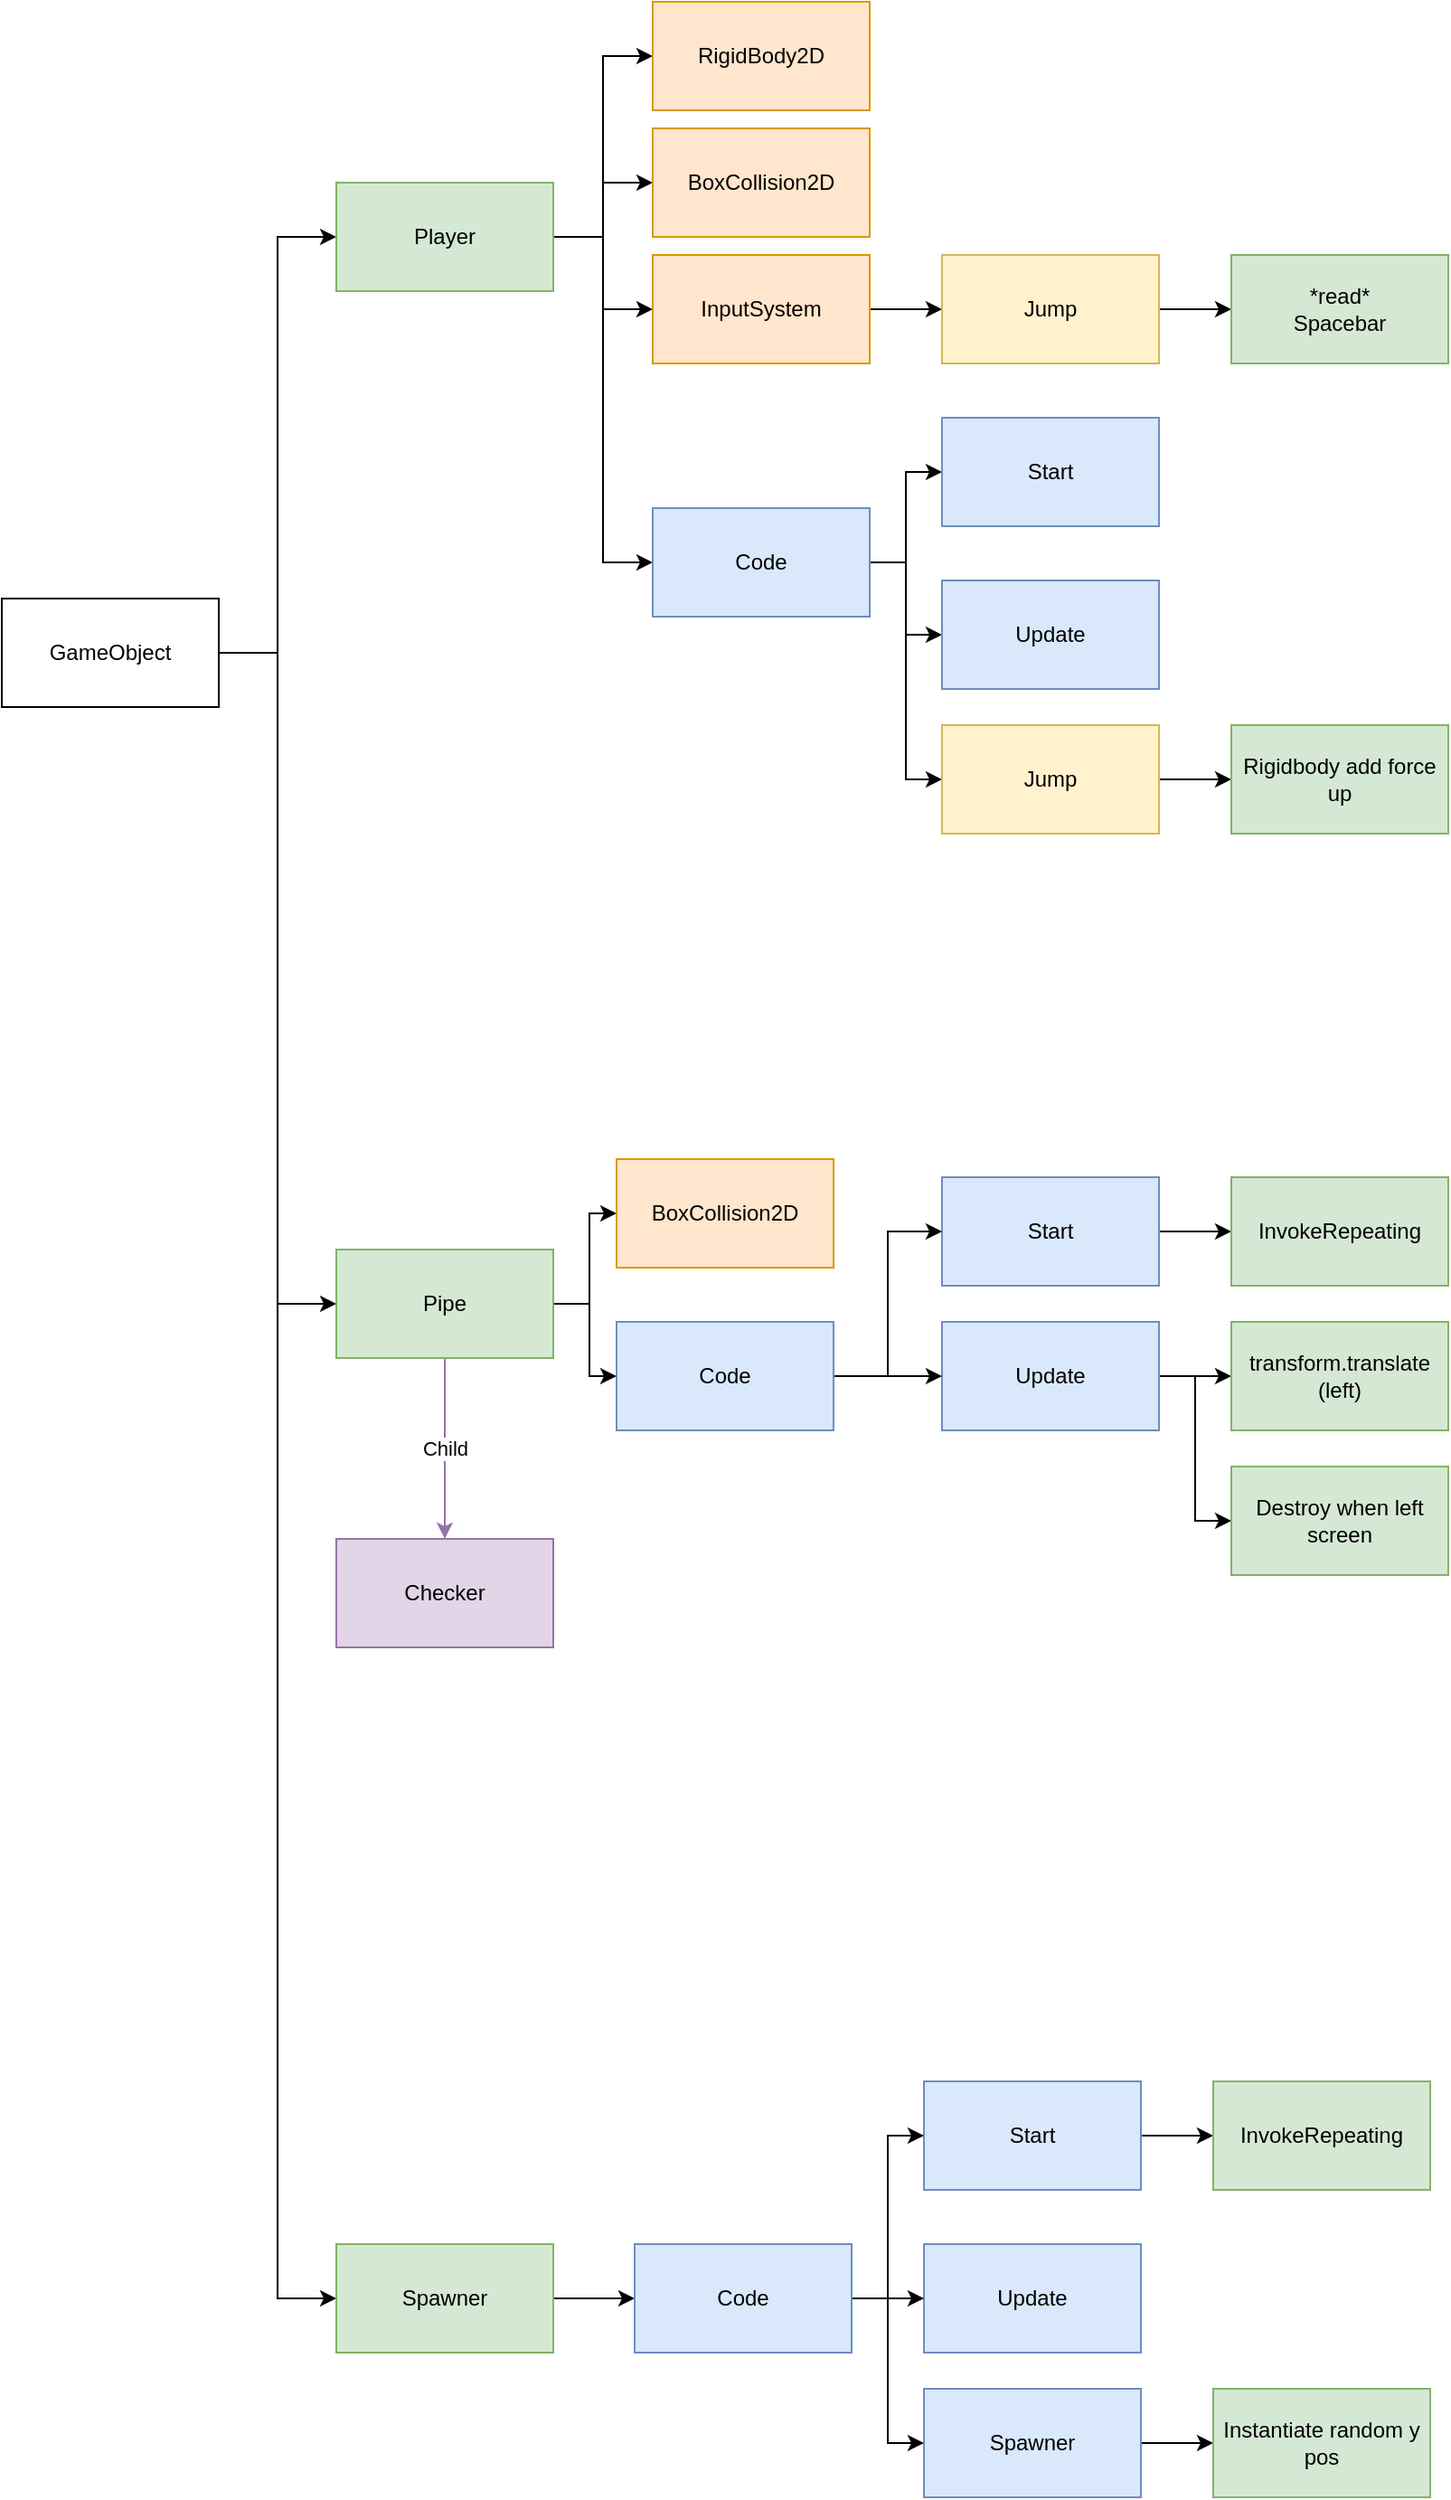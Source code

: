 <mxfile version="20.0.4" type="github">
  <diagram id="E8ij6bNULRkzV7nuNc92" name="Page-1">
    <mxGraphModel dx="1892" dy="1102" grid="1" gridSize="10" guides="1" tooltips="1" connect="1" arrows="1" fold="1" page="1" pageScale="1" pageWidth="850" pageHeight="1100" math="0" shadow="0">
      <root>
        <mxCell id="0" />
        <mxCell id="1" parent="0" />
        <mxCell id="ef2hi01INSJFAYTvMsVB-1" style="edgeStyle=orthogonalEdgeStyle;rounded=0;orthogonalLoop=1;jettySize=auto;html=1;exitX=1;exitY=0.5;exitDx=0;exitDy=0;entryX=0;entryY=0.5;entryDx=0;entryDy=0;" edge="1" parent="1" source="ef2hi01INSJFAYTvMsVB-4" target="ef2hi01INSJFAYTvMsVB-9">
          <mxGeometry relative="1" as="geometry" />
        </mxCell>
        <mxCell id="ef2hi01INSJFAYTvMsVB-2" style="edgeStyle=orthogonalEdgeStyle;rounded=0;orthogonalLoop=1;jettySize=auto;html=1;exitX=1;exitY=0.5;exitDx=0;exitDy=0;entryX=0;entryY=0.5;entryDx=0;entryDy=0;" edge="1" parent="1" source="ef2hi01INSJFAYTvMsVB-4" target="ef2hi01INSJFAYTvMsVB-13">
          <mxGeometry relative="1" as="geometry" />
        </mxCell>
        <mxCell id="ef2hi01INSJFAYTvMsVB-3" style="edgeStyle=orthogonalEdgeStyle;rounded=0;orthogonalLoop=1;jettySize=auto;html=1;exitX=1;exitY=0.5;exitDx=0;exitDy=0;entryX=0;entryY=0.5;entryDx=0;entryDy=0;" edge="1" parent="1" source="ef2hi01INSJFAYTvMsVB-4" target="ef2hi01INSJFAYTvMsVB-43">
          <mxGeometry relative="1" as="geometry" />
        </mxCell>
        <mxCell id="ef2hi01INSJFAYTvMsVB-4" value="GameObject" style="rounded=0;whiteSpace=wrap;html=1;" vertex="1" parent="1">
          <mxGeometry x="120" y="370" width="120" height="60" as="geometry" />
        </mxCell>
        <mxCell id="ef2hi01INSJFAYTvMsVB-5" style="edgeStyle=orthogonalEdgeStyle;rounded=0;orthogonalLoop=1;jettySize=auto;html=1;exitX=1;exitY=0.5;exitDx=0;exitDy=0;entryX=0;entryY=0.5;entryDx=0;entryDy=0;" edge="1" parent="1" source="ef2hi01INSJFAYTvMsVB-9" target="ef2hi01INSJFAYTvMsVB-14">
          <mxGeometry relative="1" as="geometry" />
        </mxCell>
        <mxCell id="ef2hi01INSJFAYTvMsVB-6" style="edgeStyle=orthogonalEdgeStyle;rounded=0;orthogonalLoop=1;jettySize=auto;html=1;exitX=1;exitY=0.5;exitDx=0;exitDy=0;entryX=0;entryY=0.5;entryDx=0;entryDy=0;" edge="1" parent="1" source="ef2hi01INSJFAYTvMsVB-9" target="ef2hi01INSJFAYTvMsVB-15">
          <mxGeometry relative="1" as="geometry" />
        </mxCell>
        <mxCell id="ef2hi01INSJFAYTvMsVB-7" style="edgeStyle=orthogonalEdgeStyle;rounded=0;orthogonalLoop=1;jettySize=auto;html=1;exitX=1;exitY=0.5;exitDx=0;exitDy=0;entryX=0;entryY=0.5;entryDx=0;entryDy=0;" edge="1" parent="1" source="ef2hi01INSJFAYTvMsVB-9" target="ef2hi01INSJFAYTvMsVB-17">
          <mxGeometry relative="1" as="geometry" />
        </mxCell>
        <mxCell id="ef2hi01INSJFAYTvMsVB-8" style="edgeStyle=orthogonalEdgeStyle;rounded=0;orthogonalLoop=1;jettySize=auto;html=1;exitX=1;exitY=0.5;exitDx=0;exitDy=0;entryX=0;entryY=0.5;entryDx=0;entryDy=0;" edge="1" parent="1" source="ef2hi01INSJFAYTvMsVB-9" target="ef2hi01INSJFAYTvMsVB-21">
          <mxGeometry relative="1" as="geometry" />
        </mxCell>
        <mxCell id="ef2hi01INSJFAYTvMsVB-9" value="Player" style="rounded=0;whiteSpace=wrap;html=1;fillColor=#d5e8d4;strokeColor=#82b366;" vertex="1" parent="1">
          <mxGeometry x="305" y="140" width="120" height="60" as="geometry" />
        </mxCell>
        <mxCell id="ef2hi01INSJFAYTvMsVB-10" style="edgeStyle=orthogonalEdgeStyle;rounded=0;orthogonalLoop=1;jettySize=auto;html=1;exitX=1;exitY=0.5;exitDx=0;exitDy=0;entryX=0;entryY=0.5;entryDx=0;entryDy=0;" edge="1" parent="1" source="ef2hi01INSJFAYTvMsVB-13" target="ef2hi01INSJFAYTvMsVB-32">
          <mxGeometry relative="1" as="geometry" />
        </mxCell>
        <mxCell id="ef2hi01INSJFAYTvMsVB-11" style="edgeStyle=orthogonalEdgeStyle;rounded=0;orthogonalLoop=1;jettySize=auto;html=1;exitX=1;exitY=0.5;exitDx=0;exitDy=0;entryX=0;entryY=0.5;entryDx=0;entryDy=0;" edge="1" parent="1" source="ef2hi01INSJFAYTvMsVB-13" target="ef2hi01INSJFAYTvMsVB-35">
          <mxGeometry relative="1" as="geometry" />
        </mxCell>
        <mxCell id="ef2hi01INSJFAYTvMsVB-12" value="Child" style="edgeStyle=orthogonalEdgeStyle;rounded=0;orthogonalLoop=1;jettySize=auto;html=1;exitX=0.5;exitY=1;exitDx=0;exitDy=0;entryX=0.5;entryY=0;entryDx=0;entryDy=0;fillColor=#e1d5e7;strokeColor=#9673a6;" edge="1" parent="1" source="ef2hi01INSJFAYTvMsVB-13" target="ef2hi01INSJFAYTvMsVB-40">
          <mxGeometry relative="1" as="geometry" />
        </mxCell>
        <mxCell id="ef2hi01INSJFAYTvMsVB-13" value="Pipe" style="rounded=0;whiteSpace=wrap;html=1;fillColor=#d5e8d4;strokeColor=#82b366;" vertex="1" parent="1">
          <mxGeometry x="305" y="730" width="120" height="60" as="geometry" />
        </mxCell>
        <mxCell id="ef2hi01INSJFAYTvMsVB-14" value="RigidBody2D" style="rounded=0;whiteSpace=wrap;html=1;fillColor=#ffe6cc;strokeColor=#d79b00;" vertex="1" parent="1">
          <mxGeometry x="480" y="40" width="120" height="60" as="geometry" />
        </mxCell>
        <mxCell id="ef2hi01INSJFAYTvMsVB-15" value="BoxCollision2D" style="rounded=0;whiteSpace=wrap;html=1;fillColor=#ffe6cc;strokeColor=#d79b00;" vertex="1" parent="1">
          <mxGeometry x="480" y="110" width="120" height="60" as="geometry" />
        </mxCell>
        <mxCell id="ef2hi01INSJFAYTvMsVB-16" style="edgeStyle=orthogonalEdgeStyle;rounded=0;orthogonalLoop=1;jettySize=auto;html=1;exitX=1;exitY=0.5;exitDx=0;exitDy=0;" edge="1" parent="1" source="ef2hi01INSJFAYTvMsVB-17" target="ef2hi01INSJFAYTvMsVB-23">
          <mxGeometry relative="1" as="geometry" />
        </mxCell>
        <mxCell id="ef2hi01INSJFAYTvMsVB-17" value="InputSystem" style="rounded=0;whiteSpace=wrap;html=1;fillColor=#ffe6cc;strokeColor=#d79b00;" vertex="1" parent="1">
          <mxGeometry x="480" y="180" width="120" height="60" as="geometry" />
        </mxCell>
        <mxCell id="ef2hi01INSJFAYTvMsVB-18" style="edgeStyle=orthogonalEdgeStyle;rounded=0;orthogonalLoop=1;jettySize=auto;html=1;exitX=1;exitY=0.5;exitDx=0;exitDy=0;entryX=0;entryY=0.5;entryDx=0;entryDy=0;" edge="1" parent="1" source="ef2hi01INSJFAYTvMsVB-21" target="ef2hi01INSJFAYTvMsVB-25">
          <mxGeometry relative="1" as="geometry" />
        </mxCell>
        <mxCell id="ef2hi01INSJFAYTvMsVB-19" style="edgeStyle=orthogonalEdgeStyle;rounded=0;orthogonalLoop=1;jettySize=auto;html=1;exitX=1;exitY=0.5;exitDx=0;exitDy=0;entryX=0;entryY=0.5;entryDx=0;entryDy=0;" edge="1" parent="1" source="ef2hi01INSJFAYTvMsVB-21" target="ef2hi01INSJFAYTvMsVB-26">
          <mxGeometry relative="1" as="geometry" />
        </mxCell>
        <mxCell id="ef2hi01INSJFAYTvMsVB-20" style="edgeStyle=orthogonalEdgeStyle;rounded=0;orthogonalLoop=1;jettySize=auto;html=1;exitX=1;exitY=0.5;exitDx=0;exitDy=0;entryX=0;entryY=0.5;entryDx=0;entryDy=0;" edge="1" parent="1" source="ef2hi01INSJFAYTvMsVB-21" target="ef2hi01INSJFAYTvMsVB-38">
          <mxGeometry relative="1" as="geometry" />
        </mxCell>
        <mxCell id="ef2hi01INSJFAYTvMsVB-21" value="Code" style="rounded=0;whiteSpace=wrap;html=1;fillColor=#dae8fc;strokeColor=#6c8ebf;" vertex="1" parent="1">
          <mxGeometry x="480" y="320" width="120" height="60" as="geometry" />
        </mxCell>
        <mxCell id="ef2hi01INSJFAYTvMsVB-22" style="edgeStyle=orthogonalEdgeStyle;rounded=0;orthogonalLoop=1;jettySize=auto;html=1;exitX=1;exitY=0.5;exitDx=0;exitDy=0;" edge="1" parent="1" source="ef2hi01INSJFAYTvMsVB-23" target="ef2hi01INSJFAYTvMsVB-24">
          <mxGeometry relative="1" as="geometry" />
        </mxCell>
        <mxCell id="ef2hi01INSJFAYTvMsVB-23" value="Jump" style="rounded=0;whiteSpace=wrap;html=1;fillColor=#fff2cc;strokeColor=#d6b656;" vertex="1" parent="1">
          <mxGeometry x="640" y="180" width="120" height="60" as="geometry" />
        </mxCell>
        <mxCell id="ef2hi01INSJFAYTvMsVB-24" value="*read*&lt;br&gt;Spacebar" style="rounded=0;whiteSpace=wrap;html=1;fillColor=#d5e8d4;strokeColor=#82b366;" vertex="1" parent="1">
          <mxGeometry x="800" y="180" width="120" height="60" as="geometry" />
        </mxCell>
        <mxCell id="ef2hi01INSJFAYTvMsVB-25" value="Start" style="rounded=0;whiteSpace=wrap;html=1;fillColor=#dae8fc;strokeColor=#6c8ebf;" vertex="1" parent="1">
          <mxGeometry x="640" y="270" width="120" height="60" as="geometry" />
        </mxCell>
        <mxCell id="ef2hi01INSJFAYTvMsVB-26" value="Update" style="rounded=0;whiteSpace=wrap;html=1;fillColor=#dae8fc;strokeColor=#6c8ebf;" vertex="1" parent="1">
          <mxGeometry x="640" y="360" width="120" height="60" as="geometry" />
        </mxCell>
        <mxCell id="ef2hi01INSJFAYTvMsVB-27" style="edgeStyle=orthogonalEdgeStyle;rounded=0;orthogonalLoop=1;jettySize=auto;html=1;exitX=1;exitY=0.5;exitDx=0;exitDy=0;entryX=0;entryY=0.5;entryDx=0;entryDy=0;" edge="1" parent="1" source="ef2hi01INSJFAYTvMsVB-28" target="ef2hi01INSJFAYTvMsVB-41">
          <mxGeometry relative="1" as="geometry" />
        </mxCell>
        <mxCell id="ef2hi01INSJFAYTvMsVB-28" value="Start" style="rounded=0;whiteSpace=wrap;html=1;fillColor=#dae8fc;strokeColor=#6c8ebf;" vertex="1" parent="1">
          <mxGeometry x="640" y="690" width="120" height="60" as="geometry" />
        </mxCell>
        <mxCell id="ef2hi01INSJFAYTvMsVB-29" style="edgeStyle=orthogonalEdgeStyle;rounded=0;orthogonalLoop=1;jettySize=auto;html=1;exitX=1;exitY=0.5;exitDx=0;exitDy=0;entryX=0;entryY=0.5;entryDx=0;entryDy=0;" edge="1" parent="1" source="ef2hi01INSJFAYTvMsVB-31" target="ef2hi01INSJFAYTvMsVB-36">
          <mxGeometry relative="1" as="geometry" />
        </mxCell>
        <mxCell id="ef2hi01INSJFAYTvMsVB-30" style="edgeStyle=orthogonalEdgeStyle;rounded=0;orthogonalLoop=1;jettySize=auto;html=1;exitX=1;exitY=0.5;exitDx=0;exitDy=0;entryX=0;entryY=0.5;entryDx=0;entryDy=0;" edge="1" parent="1" source="ef2hi01INSJFAYTvMsVB-31" target="ef2hi01INSJFAYTvMsVB-55">
          <mxGeometry relative="1" as="geometry" />
        </mxCell>
        <mxCell id="ef2hi01INSJFAYTvMsVB-31" value="Update" style="rounded=0;whiteSpace=wrap;html=1;fillColor=#dae8fc;strokeColor=#6c8ebf;" vertex="1" parent="1">
          <mxGeometry x="640" y="770" width="120" height="60" as="geometry" />
        </mxCell>
        <mxCell id="ef2hi01INSJFAYTvMsVB-32" value="BoxCollision2D" style="rounded=0;whiteSpace=wrap;html=1;fillColor=#ffe6cc;strokeColor=#d79b00;" vertex="1" parent="1">
          <mxGeometry x="460" y="680" width="120" height="60" as="geometry" />
        </mxCell>
        <mxCell id="ef2hi01INSJFAYTvMsVB-33" style="edgeStyle=orthogonalEdgeStyle;rounded=0;orthogonalLoop=1;jettySize=auto;html=1;exitX=1;exitY=0.5;exitDx=0;exitDy=0;entryX=0;entryY=0.5;entryDx=0;entryDy=0;" edge="1" parent="1" source="ef2hi01INSJFAYTvMsVB-35" target="ef2hi01INSJFAYTvMsVB-28">
          <mxGeometry relative="1" as="geometry" />
        </mxCell>
        <mxCell id="ef2hi01INSJFAYTvMsVB-34" style="edgeStyle=orthogonalEdgeStyle;rounded=0;orthogonalLoop=1;jettySize=auto;html=1;exitX=1;exitY=0.5;exitDx=0;exitDy=0;entryX=0;entryY=0.5;entryDx=0;entryDy=0;" edge="1" parent="1" source="ef2hi01INSJFAYTvMsVB-35" target="ef2hi01INSJFAYTvMsVB-31">
          <mxGeometry relative="1" as="geometry" />
        </mxCell>
        <mxCell id="ef2hi01INSJFAYTvMsVB-35" value="Code" style="rounded=0;whiteSpace=wrap;html=1;fillColor=#dae8fc;strokeColor=#6c8ebf;" vertex="1" parent="1">
          <mxGeometry x="460" y="770" width="120" height="60" as="geometry" />
        </mxCell>
        <mxCell id="ef2hi01INSJFAYTvMsVB-36" value="transform.translate&lt;br&gt;(left)" style="rounded=0;whiteSpace=wrap;html=1;fillColor=#d5e8d4;strokeColor=#82b366;" vertex="1" parent="1">
          <mxGeometry x="800" y="770" width="120" height="60" as="geometry" />
        </mxCell>
        <mxCell id="ef2hi01INSJFAYTvMsVB-37" style="edgeStyle=orthogonalEdgeStyle;rounded=0;orthogonalLoop=1;jettySize=auto;html=1;exitX=1;exitY=0.5;exitDx=0;exitDy=0;entryX=0;entryY=0.5;entryDx=0;entryDy=0;" edge="1" parent="1" source="ef2hi01INSJFAYTvMsVB-38" target="ef2hi01INSJFAYTvMsVB-39">
          <mxGeometry relative="1" as="geometry" />
        </mxCell>
        <mxCell id="ef2hi01INSJFAYTvMsVB-38" value="Jump" style="rounded=0;whiteSpace=wrap;html=1;fillColor=#fff2cc;strokeColor=#d6b656;" vertex="1" parent="1">
          <mxGeometry x="640" y="440" width="120" height="60" as="geometry" />
        </mxCell>
        <mxCell id="ef2hi01INSJFAYTvMsVB-39" value="Rigidbody add force up" style="rounded=0;whiteSpace=wrap;html=1;fillColor=#d5e8d4;strokeColor=#82b366;" vertex="1" parent="1">
          <mxGeometry x="800" y="440" width="120" height="60" as="geometry" />
        </mxCell>
        <mxCell id="ef2hi01INSJFAYTvMsVB-40" value="Checker" style="rounded=0;whiteSpace=wrap;html=1;fillColor=#e1d5e7;strokeColor=#9673a6;" vertex="1" parent="1">
          <mxGeometry x="305" y="890" width="120" height="60" as="geometry" />
        </mxCell>
        <mxCell id="ef2hi01INSJFAYTvMsVB-41" value="InvokeRepeating" style="rounded=0;whiteSpace=wrap;html=1;fillColor=#d5e8d4;strokeColor=#82b366;" vertex="1" parent="1">
          <mxGeometry x="800" y="690" width="120" height="60" as="geometry" />
        </mxCell>
        <mxCell id="ef2hi01INSJFAYTvMsVB-42" style="edgeStyle=orthogonalEdgeStyle;rounded=0;orthogonalLoop=1;jettySize=auto;html=1;exitX=1;exitY=0.5;exitDx=0;exitDy=0;entryX=0;entryY=0.5;entryDx=0;entryDy=0;" edge="1" parent="1" source="ef2hi01INSJFAYTvMsVB-43" target="ef2hi01INSJFAYTvMsVB-54">
          <mxGeometry relative="1" as="geometry" />
        </mxCell>
        <mxCell id="ef2hi01INSJFAYTvMsVB-43" value="Spawner" style="rounded=0;whiteSpace=wrap;html=1;fillColor=#d5e8d4;strokeColor=#82b366;" vertex="1" parent="1">
          <mxGeometry x="305" y="1280" width="120" height="60" as="geometry" />
        </mxCell>
        <mxCell id="ef2hi01INSJFAYTvMsVB-44" style="edgeStyle=orthogonalEdgeStyle;rounded=0;orthogonalLoop=1;jettySize=auto;html=1;exitX=1;exitY=0.5;exitDx=0;exitDy=0;entryX=0;entryY=0.5;entryDx=0;entryDy=0;" edge="1" parent="1" source="ef2hi01INSJFAYTvMsVB-45" target="ef2hi01INSJFAYTvMsVB-47">
          <mxGeometry relative="1" as="geometry" />
        </mxCell>
        <mxCell id="ef2hi01INSJFAYTvMsVB-45" value="Start" style="rounded=0;whiteSpace=wrap;html=1;fillColor=#dae8fc;strokeColor=#6c8ebf;" vertex="1" parent="1">
          <mxGeometry x="630" y="1190" width="120" height="60" as="geometry" />
        </mxCell>
        <mxCell id="ef2hi01INSJFAYTvMsVB-46" value="Update" style="rounded=0;whiteSpace=wrap;html=1;fillColor=#dae8fc;strokeColor=#6c8ebf;" vertex="1" parent="1">
          <mxGeometry x="630" y="1280" width="120" height="60" as="geometry" />
        </mxCell>
        <mxCell id="ef2hi01INSJFAYTvMsVB-47" value="InvokeRepeating" style="rounded=0;whiteSpace=wrap;html=1;fillColor=#d5e8d4;strokeColor=#82b366;" vertex="1" parent="1">
          <mxGeometry x="790" y="1190" width="120" height="60" as="geometry" />
        </mxCell>
        <mxCell id="ef2hi01INSJFAYTvMsVB-48" style="edgeStyle=orthogonalEdgeStyle;rounded=0;orthogonalLoop=1;jettySize=auto;html=1;exitX=1;exitY=0.5;exitDx=0;exitDy=0;entryX=0;entryY=0.5;entryDx=0;entryDy=0;" edge="1" parent="1" source="ef2hi01INSJFAYTvMsVB-49" target="ef2hi01INSJFAYTvMsVB-50">
          <mxGeometry relative="1" as="geometry" />
        </mxCell>
        <mxCell id="ef2hi01INSJFAYTvMsVB-49" value="Spawner" style="rounded=0;whiteSpace=wrap;html=1;fillColor=#dae8fc;strokeColor=#6c8ebf;" vertex="1" parent="1">
          <mxGeometry x="630" y="1360" width="120" height="60" as="geometry" />
        </mxCell>
        <mxCell id="ef2hi01INSJFAYTvMsVB-50" value="Instantiate random y pos" style="rounded=0;whiteSpace=wrap;html=1;fillColor=#d5e8d4;strokeColor=#82b366;" vertex="1" parent="1">
          <mxGeometry x="790" y="1360" width="120" height="60" as="geometry" />
        </mxCell>
        <mxCell id="ef2hi01INSJFAYTvMsVB-51" style="edgeStyle=orthogonalEdgeStyle;rounded=0;orthogonalLoop=1;jettySize=auto;html=1;exitX=1;exitY=0.5;exitDx=0;exitDy=0;entryX=0;entryY=0.5;entryDx=0;entryDy=0;" edge="1" parent="1" source="ef2hi01INSJFAYTvMsVB-54" target="ef2hi01INSJFAYTvMsVB-45">
          <mxGeometry relative="1" as="geometry" />
        </mxCell>
        <mxCell id="ef2hi01INSJFAYTvMsVB-52" style="edgeStyle=orthogonalEdgeStyle;rounded=0;orthogonalLoop=1;jettySize=auto;html=1;exitX=1;exitY=0.5;exitDx=0;exitDy=0;entryX=0;entryY=0.5;entryDx=0;entryDy=0;" edge="1" parent="1" source="ef2hi01INSJFAYTvMsVB-54" target="ef2hi01INSJFAYTvMsVB-46">
          <mxGeometry relative="1" as="geometry" />
        </mxCell>
        <mxCell id="ef2hi01INSJFAYTvMsVB-53" style="edgeStyle=orthogonalEdgeStyle;rounded=0;orthogonalLoop=1;jettySize=auto;html=1;exitX=1;exitY=0.5;exitDx=0;exitDy=0;entryX=0;entryY=0.5;entryDx=0;entryDy=0;" edge="1" parent="1" source="ef2hi01INSJFAYTvMsVB-54" target="ef2hi01INSJFAYTvMsVB-49">
          <mxGeometry relative="1" as="geometry" />
        </mxCell>
        <mxCell id="ef2hi01INSJFAYTvMsVB-54" value="Code" style="rounded=0;whiteSpace=wrap;html=1;fillColor=#dae8fc;strokeColor=#6c8ebf;" vertex="1" parent="1">
          <mxGeometry x="470" y="1280" width="120" height="60" as="geometry" />
        </mxCell>
        <mxCell id="ef2hi01INSJFAYTvMsVB-55" value="Destroy when left screen" style="rounded=0;whiteSpace=wrap;html=1;fillColor=#d5e8d4;strokeColor=#82b366;" vertex="1" parent="1">
          <mxGeometry x="800" y="850" width="120" height="60" as="geometry" />
        </mxCell>
      </root>
    </mxGraphModel>
  </diagram>
</mxfile>
